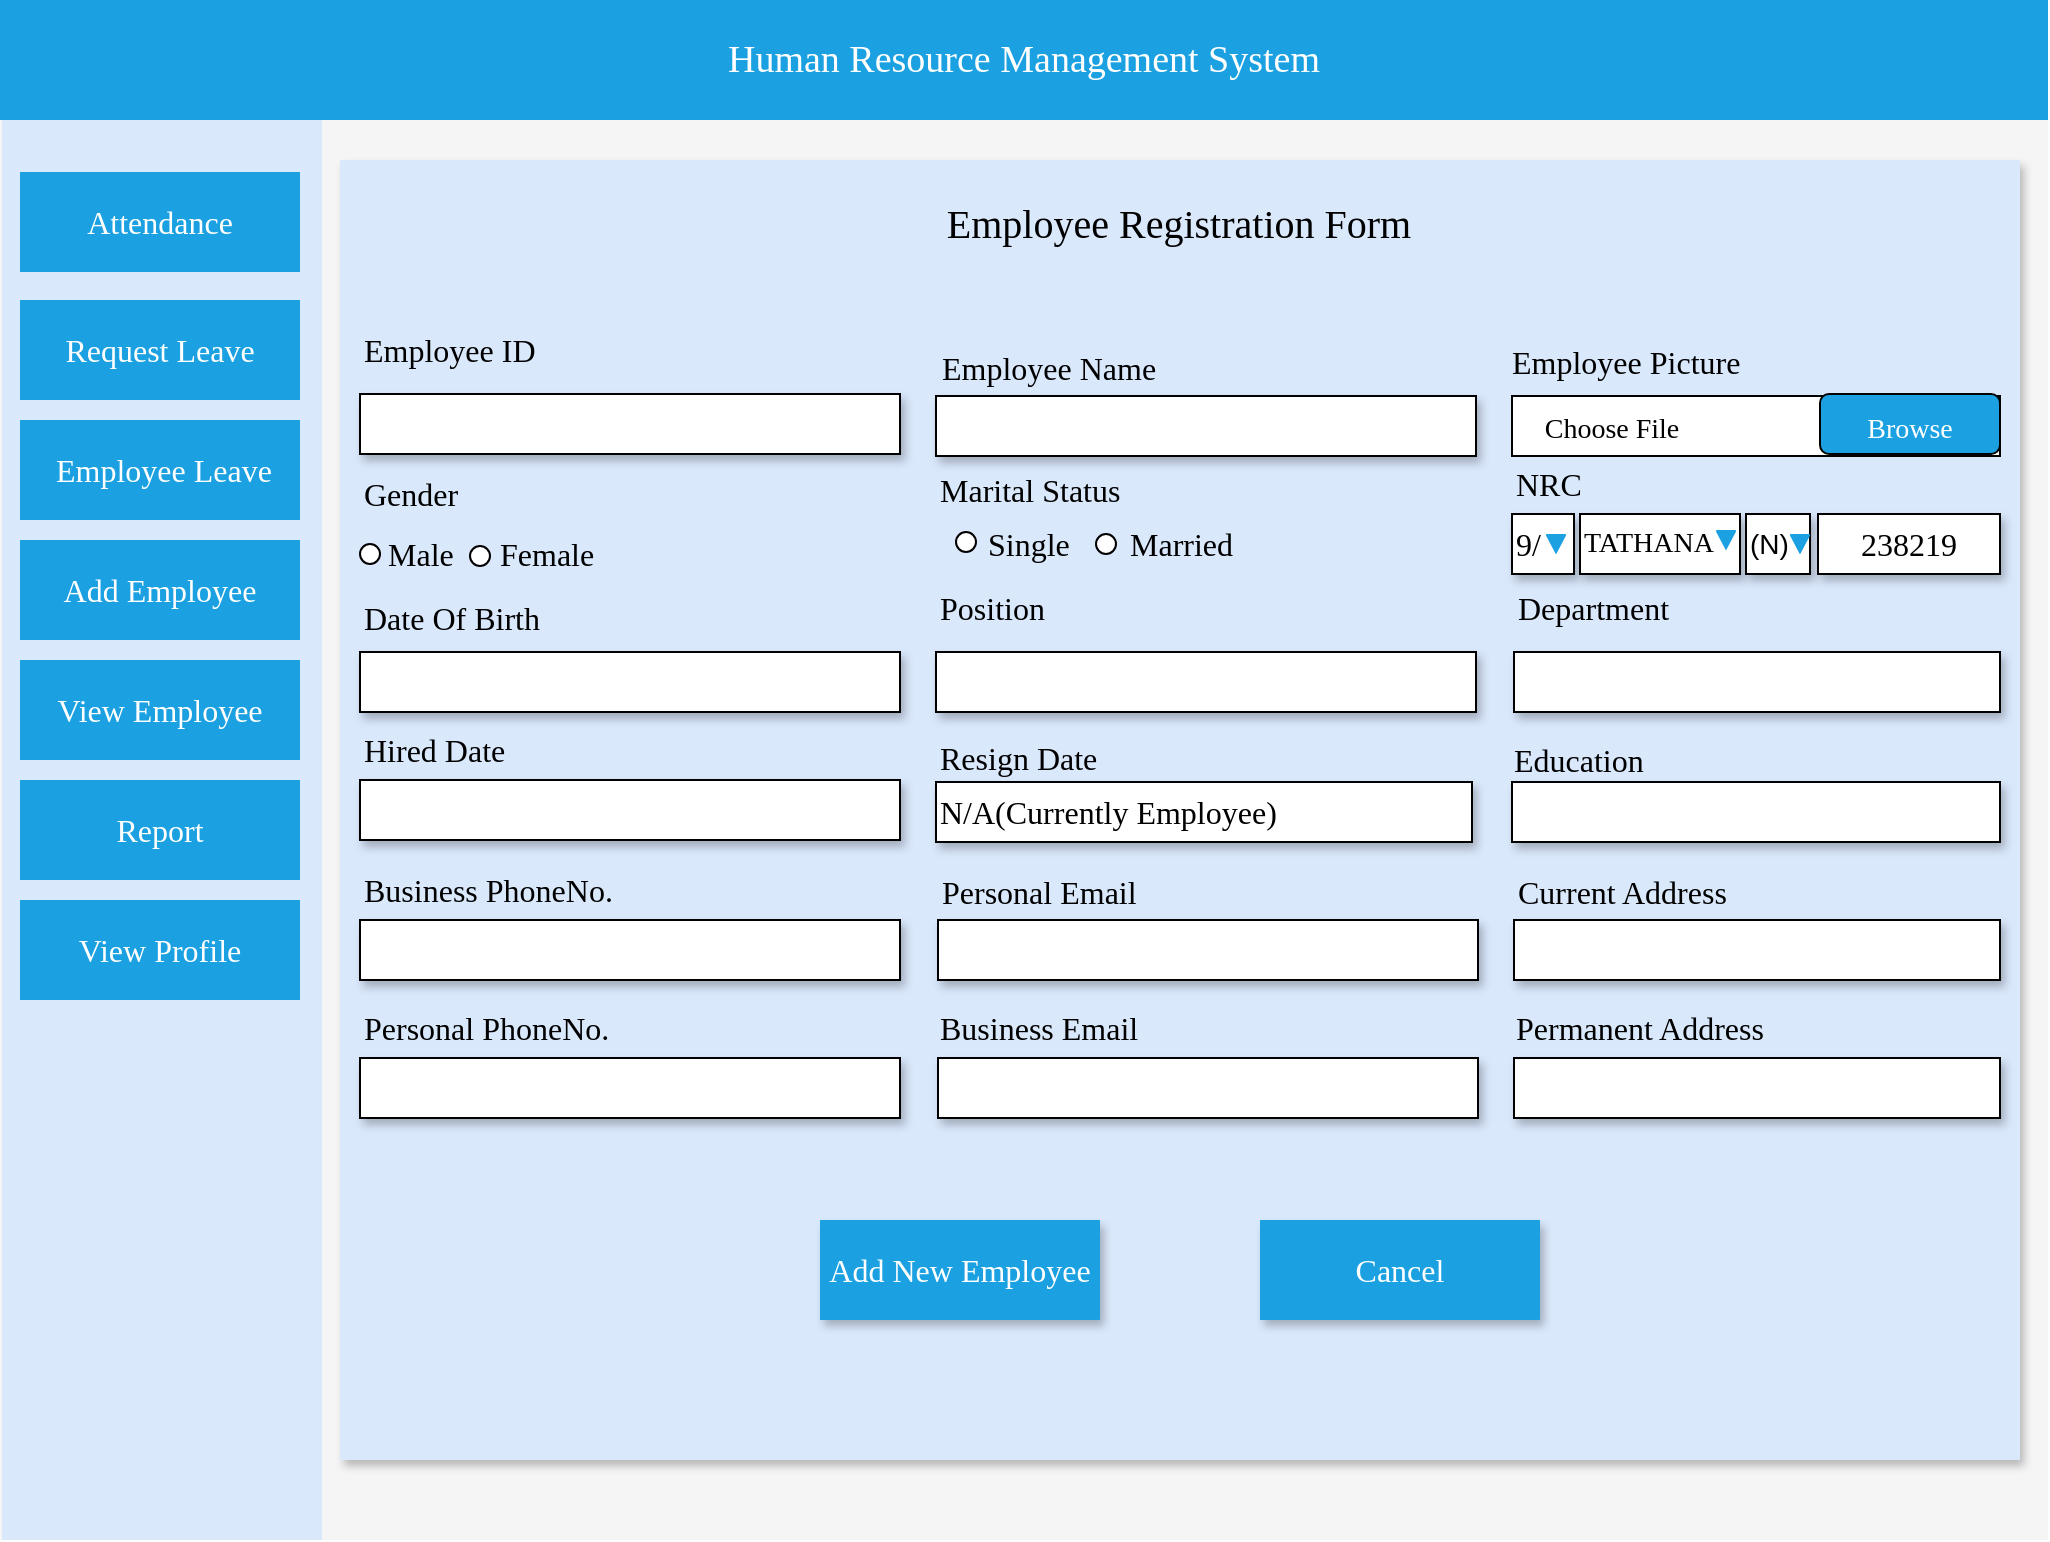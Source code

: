<mxfile version="26.2.15">
  <diagram name="Page-1" id="r9Z6WFOCfEUTvJeSV6sL">
    <mxGraphModel dx="1654" dy="854" grid="1" gridSize="10" guides="1" tooltips="1" connect="1" arrows="1" fold="1" page="1" pageScale="1" pageWidth="827" pageHeight="1169" math="0" shadow="0">
      <root>
        <mxCell id="0" />
        <mxCell id="1" parent="0" />
        <mxCell id="rLXrD8BKvVp7syMXNVko-1" value="" style="rounded=0;whiteSpace=wrap;html=1;strokeColor=none;fillColor=#f5f5f5;fontColor=#333333;" vertex="1" parent="1">
          <mxGeometry x="10" y="150" width="1024" height="710" as="geometry" />
        </mxCell>
        <mxCell id="rLXrD8BKvVp7syMXNVko-2" value="&lt;font style=&quot;font-size: 19px; color: rgb(255, 255, 255);&quot; face=&quot;Times New Roman&quot;&gt;Human Resource Management System&lt;/font&gt;" style="rounded=0;whiteSpace=wrap;html=1;strokeColor=none;fillColor=#1BA1E2;" vertex="1" parent="1">
          <mxGeometry x="10" y="90" width="1024" height="60" as="geometry" />
        </mxCell>
        <mxCell id="rLXrD8BKvVp7syMXNVko-4" value="" style="rounded=0;whiteSpace=wrap;html=1;fillColor=#dae8fc;strokeColor=none;" vertex="1" parent="1">
          <mxGeometry x="11" y="150" width="160" height="710" as="geometry" />
        </mxCell>
        <mxCell id="rLXrD8BKvVp7syMXNVko-16" style="edgeStyle=orthogonalEdgeStyle;rounded=0;orthogonalLoop=1;jettySize=auto;html=1;exitX=0.5;exitY=1;exitDx=0;exitDy=0;" edge="1" parent="1">
          <mxGeometry relative="1" as="geometry">
            <mxPoint x="676" y="320" as="sourcePoint" />
            <mxPoint x="676" y="320" as="targetPoint" />
          </mxGeometry>
        </mxCell>
        <mxCell id="rLXrD8BKvVp7syMXNVko-33" value="&lt;font style=&quot;font-size: 16px; color: rgb(255, 255, 255);&quot; face=&quot;Times New Roman&quot;&gt;Attendance&lt;/font&gt;" style="rounded=0;whiteSpace=wrap;html=1;strokeColor=none;fillColor=#1BA1E2;align=center;" vertex="1" parent="1">
          <mxGeometry x="20" y="176" width="140" height="50" as="geometry" />
        </mxCell>
        <mxCell id="rLXrD8BKvVp7syMXNVko-34" value="&lt;font style=&quot;font-size: 16px; color: rgb(255, 255, 255);&quot; face=&quot;Times New Roman&quot;&gt;Request Leave&lt;/font&gt;" style="rounded=0;whiteSpace=wrap;html=1;strokeColor=none;fillColor=#1BA1E2;align=center;" vertex="1" parent="1">
          <mxGeometry x="20" y="240" width="140" height="50" as="geometry" />
        </mxCell>
        <mxCell id="rLXrD8BKvVp7syMXNVko-96" value="" style="rounded=0;whiteSpace=wrap;html=1;shadow=1;strokeColor=none;fillColor=#DAE8FC;" vertex="1" parent="1">
          <mxGeometry x="180" y="170" width="840" height="650" as="geometry" />
        </mxCell>
        <mxCell id="rLXrD8BKvVp7syMXNVko-38" value="&lt;font face=&quot;Times New Roman&quot; color=&quot;#ffffff&quot;&gt;&lt;span style=&quot;font-size: 16px;&quot;&gt;&amp;nbsp;Employee Leave&lt;/span&gt;&lt;/font&gt;" style="rounded=0;whiteSpace=wrap;html=1;strokeColor=none;fillColor=#1BA1E2;align=center;" vertex="1" parent="1">
          <mxGeometry x="20" y="300" width="140" height="50" as="geometry" />
        </mxCell>
        <mxCell id="rLXrD8BKvVp7syMXNVko-40" value="&lt;font face=&quot;Times New Roman&quot; color=&quot;#ffffff&quot;&gt;&lt;span style=&quot;font-size: 16px;&quot;&gt;Add Employee&lt;/span&gt;&lt;/font&gt;" style="rounded=0;whiteSpace=wrap;html=1;strokeColor=none;fillColor=#1BA1E2;align=center;" vertex="1" parent="1">
          <mxGeometry x="20" y="360" width="140" height="50" as="geometry" />
        </mxCell>
        <mxCell id="rLXrD8BKvVp7syMXNVko-41" value="&lt;font face=&quot;Times New Roman&quot; color=&quot;#ffffff&quot;&gt;&lt;span style=&quot;font-size: 16px;&quot;&gt;View Employee&lt;/span&gt;&lt;/font&gt;" style="rounded=0;whiteSpace=wrap;html=1;strokeColor=none;fillColor=#1BA1E2;align=center;" vertex="1" parent="1">
          <mxGeometry x="20" y="420" width="140" height="50" as="geometry" />
        </mxCell>
        <mxCell id="rLXrD8BKvVp7syMXNVko-42" value="&lt;font face=&quot;Times New Roman&quot; color=&quot;#ffffff&quot;&gt;&lt;span style=&quot;font-size: 16px;&quot;&gt;Report&lt;/span&gt;&lt;/font&gt;" style="rounded=0;whiteSpace=wrap;html=1;strokeColor=none;fillColor=#1BA1E2;align=center;" vertex="1" parent="1">
          <mxGeometry x="20" y="480" width="140" height="50" as="geometry" />
        </mxCell>
        <mxCell id="rLXrD8BKvVp7syMXNVko-43" value="" style="rounded=0;whiteSpace=wrap;html=1;shadow=1;" vertex="1" parent="1">
          <mxGeometry x="190" y="287" width="270" height="30" as="geometry" />
        </mxCell>
        <mxCell id="rLXrD8BKvVp7syMXNVko-44" value="Employee Name" style="text;html=1;align=left;verticalAlign=middle;whiteSpace=wrap;rounded=0;fontSize=16;fontFamily=Times New Roman;" vertex="1" parent="1">
          <mxGeometry x="479" y="259" width="120" height="30" as="geometry" />
        </mxCell>
        <mxCell id="rLXrD8BKvVp7syMXNVko-45" value="" style="rounded=0;whiteSpace=wrap;html=1;shadow=1;" vertex="1" parent="1">
          <mxGeometry x="478" y="288" width="270" height="30" as="geometry" />
        </mxCell>
        <mxCell id="rLXrD8BKvVp7syMXNVko-52" value="Employee Picture" style="text;html=1;align=left;verticalAlign=middle;whiteSpace=wrap;rounded=0;fontSize=16;fontFamily=Times New Roman;" vertex="1" parent="1">
          <mxGeometry x="764" y="256" width="120" height="30" as="geometry" />
        </mxCell>
        <mxCell id="rLXrD8BKvVp7syMXNVko-53" value="" style="rounded=0;whiteSpace=wrap;html=1;" vertex="1" parent="1">
          <mxGeometry x="766" y="288" width="244" height="30" as="geometry" />
        </mxCell>
        <mxCell id="rLXrD8BKvVp7syMXNVko-54" value="&lt;font style=&quot;font-size: 14px;&quot; face=&quot;Times New Roman&quot;&gt;Choose File&lt;/font&gt;" style="text;html=1;align=center;verticalAlign=middle;whiteSpace=wrap;rounded=0;shadow=1;" vertex="1" parent="1">
          <mxGeometry x="766" y="290" width="100" height="30" as="geometry" />
        </mxCell>
        <mxCell id="rLXrD8BKvVp7syMXNVko-55" value="" style="rounded=1;whiteSpace=wrap;html=1;fillColor=#1BA1E2;" vertex="1" parent="1">
          <mxGeometry x="920" y="287" width="90" height="30" as="geometry" />
        </mxCell>
        <mxCell id="rLXrD8BKvVp7syMXNVko-56" value="&lt;font style=&quot;font-size: 14px; color: rgb(255, 255, 255);&quot; face=&quot;Times New Roman&quot;&gt;Browse&lt;/font&gt;" style="text;html=1;align=center;verticalAlign=middle;whiteSpace=wrap;rounded=0;fillColor=none;" vertex="1" parent="1">
          <mxGeometry x="935" y="290" width="60" height="30" as="geometry" />
        </mxCell>
        <mxCell id="rLXrD8BKvVp7syMXNVko-57" value="" style="rounded=0;whiteSpace=wrap;html=1;shadow=1;" vertex="1" parent="1">
          <mxGeometry x="190" y="416" width="270" height="30" as="geometry" />
        </mxCell>
        <mxCell id="rLXrD8BKvVp7syMXNVko-58" value="Date Of Birth" style="text;html=1;align=left;verticalAlign=middle;whiteSpace=wrap;rounded=0;fontSize=16;fontFamily=Times New Roman;" vertex="1" parent="1">
          <mxGeometry x="190" y="384" width="100" height="30" as="geometry" />
        </mxCell>
        <mxCell id="rLXrD8BKvVp7syMXNVko-61" value="Gender" style="text;html=1;align=left;verticalAlign=middle;whiteSpace=wrap;rounded=0;fontSize=16;fontFamily=Times New Roman;" vertex="1" parent="1">
          <mxGeometry x="190" y="322" width="100" height="30" as="geometry" />
        </mxCell>
        <mxCell id="rLXrD8BKvVp7syMXNVko-62" value="" style="ellipse;whiteSpace=wrap;html=1;aspect=fixed;" vertex="1" parent="1">
          <mxGeometry x="190" y="362" width="10" height="10" as="geometry" />
        </mxCell>
        <mxCell id="rLXrD8BKvVp7syMXNVko-64" value="Male" style="text;html=1;align=left;verticalAlign=middle;whiteSpace=wrap;rounded=0;fontSize=16;fontFamily=Times New Roman;" vertex="1" parent="1">
          <mxGeometry x="202" y="352" width="100" height="30" as="geometry" />
        </mxCell>
        <mxCell id="rLXrD8BKvVp7syMXNVko-67" value="" style="ellipse;whiteSpace=wrap;html=1;aspect=fixed;" vertex="1" parent="1">
          <mxGeometry x="245" y="363" width="10" height="10" as="geometry" />
        </mxCell>
        <mxCell id="rLXrD8BKvVp7syMXNVko-73" value="NRC" style="text;html=1;align=left;verticalAlign=middle;whiteSpace=wrap;rounded=0;fontSize=16;fontFamily=Times New Roman;shadow=1;" vertex="1" parent="1">
          <mxGeometry x="766" y="317" width="120" height="30" as="geometry" />
        </mxCell>
        <mxCell id="rLXrD8BKvVp7syMXNVko-74" value="&lt;font face=&quot;Times New Roman&quot; style=&quot;font-size: 16px;&quot;&gt;9/&lt;/font&gt;" style="rounded=0;whiteSpace=wrap;html=1;align=left;shadow=1;" vertex="1" parent="1">
          <mxGeometry x="766" y="347" width="31" height="30" as="geometry" />
        </mxCell>
        <mxCell id="rLXrD8BKvVp7syMXNVko-75" value="&lt;font style=&quot;font-size: 14px;&quot; face=&quot;Times New Roman&quot;&gt;TATHANA&lt;/font&gt;" style="rounded=0;whiteSpace=wrap;html=1;align=left;shadow=1;" vertex="1" parent="1">
          <mxGeometry x="800" y="347" width="80" height="30" as="geometry" />
        </mxCell>
        <mxCell id="rLXrD8BKvVp7syMXNVko-76" value="&lt;font style=&quot;font-size: 14px;&quot;&gt;(N)&lt;/font&gt;" style="rounded=0;whiteSpace=wrap;html=1;align=left;shadow=1;" vertex="1" parent="1">
          <mxGeometry x="883" y="347" width="32" height="30" as="geometry" />
        </mxCell>
        <mxCell id="rLXrD8BKvVp7syMXNVko-77" value="&lt;font style=&quot;font-size: 16px;&quot; face=&quot;Times New Roman&quot;&gt;238219&lt;/font&gt;" style="rounded=0;whiteSpace=wrap;html=1;shadow=1;" vertex="1" parent="1">
          <mxGeometry x="919" y="347" width="91" height="30" as="geometry" />
        </mxCell>
        <mxCell id="rLXrD8BKvVp7syMXNVko-78" value="" style="strokeWidth=2;html=1;shape=mxgraph.flowchart.merge_or_storage;whiteSpace=wrap;fillColor=#1BA1E2;strokeColor=none;" vertex="1" parent="1">
          <mxGeometry x="783" y="357" width="10" height="10" as="geometry" />
        </mxCell>
        <mxCell id="rLXrD8BKvVp7syMXNVko-79" value="" style="strokeWidth=2;html=1;shape=mxgraph.flowchart.merge_or_storage;whiteSpace=wrap;fillColor=#1BA1E2;strokeColor=none;" vertex="1" parent="1">
          <mxGeometry x="868" y="355" width="10" height="10" as="geometry" />
        </mxCell>
        <mxCell id="rLXrD8BKvVp7syMXNVko-83" value="" style="strokeWidth=2;html=1;shape=mxgraph.flowchart.merge_or_storage;whiteSpace=wrap;fillColor=#1BA1E2;strokeColor=none;" vertex="1" parent="1">
          <mxGeometry x="905" y="357" width="10" height="10" as="geometry" />
        </mxCell>
        <mxCell id="rLXrD8BKvVp7syMXNVko-84" value="Marital Status" style="text;html=1;align=left;verticalAlign=middle;whiteSpace=wrap;rounded=0;fontSize=16;fontFamily=Times New Roman;" vertex="1" parent="1">
          <mxGeometry x="478" y="320" width="100" height="30" as="geometry" />
        </mxCell>
        <mxCell id="rLXrD8BKvVp7syMXNVko-85" value="" style="ellipse;whiteSpace=wrap;html=1;aspect=fixed;" vertex="1" parent="1">
          <mxGeometry x="488" y="356" width="10" height="10" as="geometry" />
        </mxCell>
        <mxCell id="rLXrD8BKvVp7syMXNVko-89" value="Single" style="text;html=1;align=left;verticalAlign=middle;whiteSpace=wrap;rounded=0;fontSize=16;fontFamily=Times New Roman;" vertex="1" parent="1">
          <mxGeometry x="502" y="347" width="100" height="30" as="geometry" />
        </mxCell>
        <mxCell id="rLXrD8BKvVp7syMXNVko-91" value="" style="ellipse;whiteSpace=wrap;html=1;aspect=fixed;" vertex="1" parent="1">
          <mxGeometry x="558" y="357" width="10" height="10" as="geometry" />
        </mxCell>
        <mxCell id="rLXrD8BKvVp7syMXNVko-94" value="Married" style="text;html=1;align=left;verticalAlign=middle;whiteSpace=wrap;rounded=0;fontSize=16;fontFamily=Times New Roman;" vertex="1" parent="1">
          <mxGeometry x="573" y="347" width="100" height="30" as="geometry" />
        </mxCell>
        <mxCell id="rLXrD8BKvVp7syMXNVko-7" value="Employee ID" style="text;html=1;align=left;verticalAlign=middle;whiteSpace=wrap;rounded=0;fontSize=16;fontFamily=Times New Roman;" vertex="1" parent="1">
          <mxGeometry x="190" y="250" width="100" height="30" as="geometry" />
        </mxCell>
        <mxCell id="rLXrD8BKvVp7syMXNVko-106" value="Position" style="text;html=1;align=left;verticalAlign=middle;whiteSpace=wrap;rounded=0;fontSize=16;fontFamily=Times New Roman;" vertex="1" parent="1">
          <mxGeometry x="478" y="379" width="100" height="30" as="geometry" />
        </mxCell>
        <mxCell id="rLXrD8BKvVp7syMXNVko-107" value="" style="rounded=0;whiteSpace=wrap;html=1;shadow=1;" vertex="1" parent="1">
          <mxGeometry x="478" y="416" width="270" height="30" as="geometry" />
        </mxCell>
        <mxCell id="rLXrD8BKvVp7syMXNVko-108" value="Department" style="text;html=1;align=left;verticalAlign=middle;whiteSpace=wrap;rounded=0;fontSize=16;fontFamily=Times New Roman;" vertex="1" parent="1">
          <mxGeometry x="767" y="379" width="100" height="30" as="geometry" />
        </mxCell>
        <mxCell id="rLXrD8BKvVp7syMXNVko-109" value="" style="rounded=0;whiteSpace=wrap;html=1;shadow=1;" vertex="1" parent="1">
          <mxGeometry x="767" y="416" width="243" height="30" as="geometry" />
        </mxCell>
        <mxCell id="rLXrD8BKvVp7syMXNVko-110" value="Education" style="text;html=1;align=left;verticalAlign=middle;whiteSpace=wrap;rounded=0;fontSize=16;fontFamily=Times New Roman;" vertex="1" parent="1">
          <mxGeometry x="765" y="455" width="100" height="30" as="geometry" />
        </mxCell>
        <mxCell id="rLXrD8BKvVp7syMXNVko-111" value="" style="rounded=0;whiteSpace=wrap;html=1;shadow=1;" vertex="1" parent="1">
          <mxGeometry x="766" y="481" width="244" height="30" as="geometry" />
        </mxCell>
        <mxCell id="rLXrD8BKvVp7syMXNVko-112" value="Hired Date" style="text;html=1;align=left;verticalAlign=middle;whiteSpace=wrap;rounded=0;fontSize=16;fontFamily=Times New Roman;" vertex="1" parent="1">
          <mxGeometry x="190" y="450" width="100" height="30" as="geometry" />
        </mxCell>
        <mxCell id="rLXrD8BKvVp7syMXNVko-114" value="" style="rounded=0;whiteSpace=wrap;html=1;shadow=1;align=left;" vertex="1" parent="1">
          <mxGeometry x="190" y="480" width="270" height="30" as="geometry" />
        </mxCell>
        <mxCell id="rLXrD8BKvVp7syMXNVko-117" value="Resign Date" style="text;html=1;align=left;verticalAlign=middle;whiteSpace=wrap;rounded=0;fontSize=16;fontFamily=Times New Roman;" vertex="1" parent="1">
          <mxGeometry x="478" y="454" width="100" height="30" as="geometry" />
        </mxCell>
        <mxCell id="rLXrD8BKvVp7syMXNVko-118" value="&lt;font face=&quot;Times New Roman&quot;&gt;&lt;span style=&quot;font-size: 16px;&quot;&gt;N/A(Currently Employee)&lt;/span&gt;&lt;/font&gt;" style="rounded=0;whiteSpace=wrap;html=1;shadow=1;align=left;" vertex="1" parent="1">
          <mxGeometry x="478" y="481" width="268" height="30" as="geometry" />
        </mxCell>
        <mxCell id="rLXrD8BKvVp7syMXNVko-119" value="&lt;font face=&quot;Times New Roman&quot; color=&quot;#ffffff&quot;&gt;&lt;span style=&quot;font-size: 16px;&quot;&gt;View Profile&lt;/span&gt;&lt;/font&gt;" style="rounded=0;whiteSpace=wrap;html=1;strokeColor=none;fillColor=#1BA1E2;align=center;" vertex="1" parent="1">
          <mxGeometry x="20" y="540" width="140" height="50" as="geometry" />
        </mxCell>
        <mxCell id="rLXrD8BKvVp7syMXNVko-120" value="Business PhoneNo." style="text;html=1;align=left;verticalAlign=middle;whiteSpace=wrap;rounded=0;fontSize=16;fontFamily=Times New Roman;" vertex="1" parent="1">
          <mxGeometry x="190" y="520" width="140" height="30" as="geometry" />
        </mxCell>
        <mxCell id="rLXrD8BKvVp7syMXNVko-121" value="" style="rounded=0;whiteSpace=wrap;html=1;shadow=1;align=left;" vertex="1" parent="1">
          <mxGeometry x="190" y="550" width="270" height="30" as="geometry" />
        </mxCell>
        <mxCell id="rLXrD8BKvVp7syMXNVko-122" value="Personal PhoneNo." style="text;html=1;align=left;verticalAlign=middle;whiteSpace=wrap;rounded=0;fontSize=16;fontFamily=Times New Roman;" vertex="1" parent="1">
          <mxGeometry x="190" y="589" width="140" height="30" as="geometry" />
        </mxCell>
        <mxCell id="rLXrD8BKvVp7syMXNVko-123" value="" style="rounded=0;whiteSpace=wrap;html=1;shadow=1;align=left;" vertex="1" parent="1">
          <mxGeometry x="190" y="619" width="270" height="30" as="geometry" />
        </mxCell>
        <mxCell id="rLXrD8BKvVp7syMXNVko-124" value="Personal Email" style="text;html=1;align=left;verticalAlign=middle;whiteSpace=wrap;rounded=0;fontSize=16;fontFamily=Times New Roman;" vertex="1" parent="1">
          <mxGeometry x="479" y="521" width="140" height="30" as="geometry" />
        </mxCell>
        <mxCell id="rLXrD8BKvVp7syMXNVko-125" value="" style="rounded=0;whiteSpace=wrap;html=1;shadow=1;align=left;" vertex="1" parent="1">
          <mxGeometry x="479" y="550" width="270" height="30" as="geometry" />
        </mxCell>
        <mxCell id="rLXrD8BKvVp7syMXNVko-126" value="Business Email" style="text;html=1;align=left;verticalAlign=middle;whiteSpace=wrap;rounded=0;fontSize=16;fontFamily=Times New Roman;" vertex="1" parent="1">
          <mxGeometry x="478" y="589" width="140" height="30" as="geometry" />
        </mxCell>
        <mxCell id="rLXrD8BKvVp7syMXNVko-127" value="" style="rounded=0;whiteSpace=wrap;html=1;shadow=1;align=left;" vertex="1" parent="1">
          <mxGeometry x="479" y="619" width="270" height="30" as="geometry" />
        </mxCell>
        <mxCell id="rLXrD8BKvVp7syMXNVko-128" value="Current Address" style="text;html=1;align=left;verticalAlign=middle;whiteSpace=wrap;rounded=0;fontSize=16;fontFamily=Times New Roman;" vertex="1" parent="1">
          <mxGeometry x="767" y="521" width="140" height="30" as="geometry" />
        </mxCell>
        <mxCell id="rLXrD8BKvVp7syMXNVko-129" value="" style="rounded=0;whiteSpace=wrap;html=1;shadow=1;align=left;" vertex="1" parent="1">
          <mxGeometry x="767" y="550" width="243" height="30" as="geometry" />
        </mxCell>
        <mxCell id="rLXrD8BKvVp7syMXNVko-130" value="Permanent Address" style="text;html=1;align=left;verticalAlign=middle;whiteSpace=wrap;rounded=0;fontSize=16;fontFamily=Times New Roman;" vertex="1" parent="1">
          <mxGeometry x="766" y="589" width="140" height="30" as="geometry" />
        </mxCell>
        <mxCell id="rLXrD8BKvVp7syMXNVko-131" value="" style="rounded=0;whiteSpace=wrap;html=1;shadow=1;align=left;" vertex="1" parent="1">
          <mxGeometry x="767" y="619" width="243" height="30" as="geometry" />
        </mxCell>
        <mxCell id="rLXrD8BKvVp7syMXNVko-31" value="&lt;font style=&quot;font-size: 16px; color: rgb(255, 255, 255);&quot; face=&quot;Times New Roman&quot;&gt;Cancel&lt;/font&gt;" style="rounded=0;whiteSpace=wrap;html=1;strokeColor=none;fillColor=#1BA1E2;align=center;shadow=1;" vertex="1" parent="1">
          <mxGeometry x="640" y="700" width="140" height="50" as="geometry" />
        </mxCell>
        <mxCell id="rLXrD8BKvVp7syMXNVko-30" value="&lt;font face=&quot;Times New Roman&quot; color=&quot;#ffffff&quot;&gt;&lt;span style=&quot;font-size: 16px;&quot;&gt;Add New Employee&lt;/span&gt;&lt;/font&gt;" style="rounded=0;whiteSpace=wrap;html=1;strokeColor=none;fillColor=#1BA1E2;align=center;shadow=1;" vertex="1" parent="1">
          <mxGeometry x="420" y="700" width="140" height="50" as="geometry" />
        </mxCell>
        <mxCell id="rLXrD8BKvVp7syMXNVko-133" value="Female" style="text;html=1;align=left;verticalAlign=middle;whiteSpace=wrap;rounded=0;fontSize=16;fontFamily=Times New Roman;" vertex="1" parent="1">
          <mxGeometry x="258" y="352" width="100" height="30" as="geometry" />
        </mxCell>
        <mxCell id="rLXrD8BKvVp7syMXNVko-5" value="&lt;span style=&quot;font-size: 20px;&quot;&gt;Employee Registration Form&lt;/span&gt;" style="text;html=1;align=center;verticalAlign=middle;whiteSpace=wrap;rounded=0;fontSize=16;fontFamily=Times New Roman;" vertex="1" parent="1">
          <mxGeometry x="475.5" y="186" width="247" height="30" as="geometry" />
        </mxCell>
      </root>
    </mxGraphModel>
  </diagram>
</mxfile>
